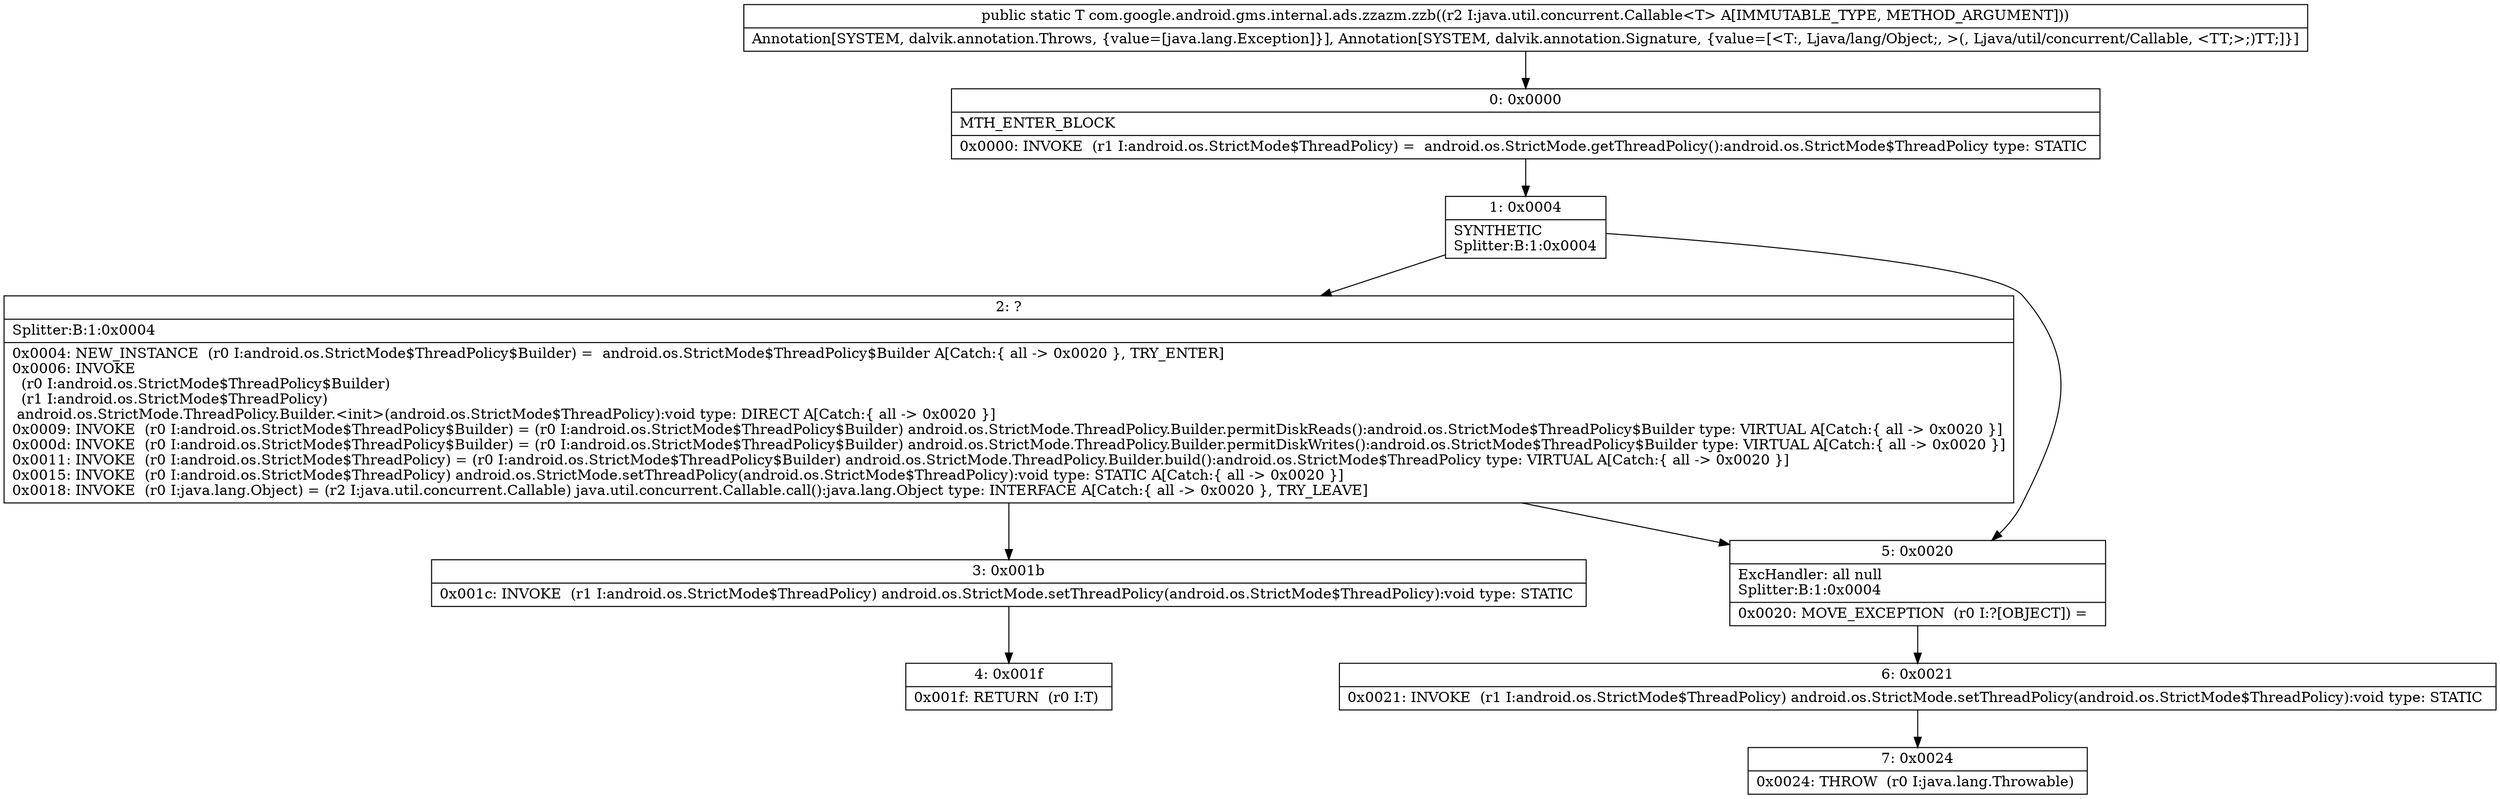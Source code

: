 digraph "CFG forcom.google.android.gms.internal.ads.zzazm.zzb(Ljava\/util\/concurrent\/Callable;)Ljava\/lang\/Object;" {
Node_0 [shape=record,label="{0\:\ 0x0000|MTH_ENTER_BLOCK\l|0x0000: INVOKE  (r1 I:android.os.StrictMode$ThreadPolicy) =  android.os.StrictMode.getThreadPolicy():android.os.StrictMode$ThreadPolicy type: STATIC \l}"];
Node_1 [shape=record,label="{1\:\ 0x0004|SYNTHETIC\lSplitter:B:1:0x0004\l}"];
Node_2 [shape=record,label="{2\:\ ?|Splitter:B:1:0x0004\l|0x0004: NEW_INSTANCE  (r0 I:android.os.StrictMode$ThreadPolicy$Builder) =  android.os.StrictMode$ThreadPolicy$Builder A[Catch:\{ all \-\> 0x0020 \}, TRY_ENTER]\l0x0006: INVOKE  \l  (r0 I:android.os.StrictMode$ThreadPolicy$Builder)\l  (r1 I:android.os.StrictMode$ThreadPolicy)\l android.os.StrictMode.ThreadPolicy.Builder.\<init\>(android.os.StrictMode$ThreadPolicy):void type: DIRECT A[Catch:\{ all \-\> 0x0020 \}]\l0x0009: INVOKE  (r0 I:android.os.StrictMode$ThreadPolicy$Builder) = (r0 I:android.os.StrictMode$ThreadPolicy$Builder) android.os.StrictMode.ThreadPolicy.Builder.permitDiskReads():android.os.StrictMode$ThreadPolicy$Builder type: VIRTUAL A[Catch:\{ all \-\> 0x0020 \}]\l0x000d: INVOKE  (r0 I:android.os.StrictMode$ThreadPolicy$Builder) = (r0 I:android.os.StrictMode$ThreadPolicy$Builder) android.os.StrictMode.ThreadPolicy.Builder.permitDiskWrites():android.os.StrictMode$ThreadPolicy$Builder type: VIRTUAL A[Catch:\{ all \-\> 0x0020 \}]\l0x0011: INVOKE  (r0 I:android.os.StrictMode$ThreadPolicy) = (r0 I:android.os.StrictMode$ThreadPolicy$Builder) android.os.StrictMode.ThreadPolicy.Builder.build():android.os.StrictMode$ThreadPolicy type: VIRTUAL A[Catch:\{ all \-\> 0x0020 \}]\l0x0015: INVOKE  (r0 I:android.os.StrictMode$ThreadPolicy) android.os.StrictMode.setThreadPolicy(android.os.StrictMode$ThreadPolicy):void type: STATIC A[Catch:\{ all \-\> 0x0020 \}]\l0x0018: INVOKE  (r0 I:java.lang.Object) = (r2 I:java.util.concurrent.Callable) java.util.concurrent.Callable.call():java.lang.Object type: INTERFACE A[Catch:\{ all \-\> 0x0020 \}, TRY_LEAVE]\l}"];
Node_3 [shape=record,label="{3\:\ 0x001b|0x001c: INVOKE  (r1 I:android.os.StrictMode$ThreadPolicy) android.os.StrictMode.setThreadPolicy(android.os.StrictMode$ThreadPolicy):void type: STATIC \l}"];
Node_4 [shape=record,label="{4\:\ 0x001f|0x001f: RETURN  (r0 I:T) \l}"];
Node_5 [shape=record,label="{5\:\ 0x0020|ExcHandler: all null\lSplitter:B:1:0x0004\l|0x0020: MOVE_EXCEPTION  (r0 I:?[OBJECT]) =  \l}"];
Node_6 [shape=record,label="{6\:\ 0x0021|0x0021: INVOKE  (r1 I:android.os.StrictMode$ThreadPolicy) android.os.StrictMode.setThreadPolicy(android.os.StrictMode$ThreadPolicy):void type: STATIC \l}"];
Node_7 [shape=record,label="{7\:\ 0x0024|0x0024: THROW  (r0 I:java.lang.Throwable) \l}"];
MethodNode[shape=record,label="{public static T com.google.android.gms.internal.ads.zzazm.zzb((r2 I:java.util.concurrent.Callable\<T\> A[IMMUTABLE_TYPE, METHOD_ARGUMENT]))  | Annotation[SYSTEM, dalvik.annotation.Throws, \{value=[java.lang.Exception]\}], Annotation[SYSTEM, dalvik.annotation.Signature, \{value=[\<T:, Ljava\/lang\/Object;, \>(, Ljava\/util\/concurrent\/Callable, \<TT;\>;)TT;]\}]\l}"];
MethodNode -> Node_0;
Node_0 -> Node_1;
Node_1 -> Node_2;
Node_1 -> Node_5;
Node_2 -> Node_3;
Node_2 -> Node_5;
Node_3 -> Node_4;
Node_5 -> Node_6;
Node_6 -> Node_7;
}

